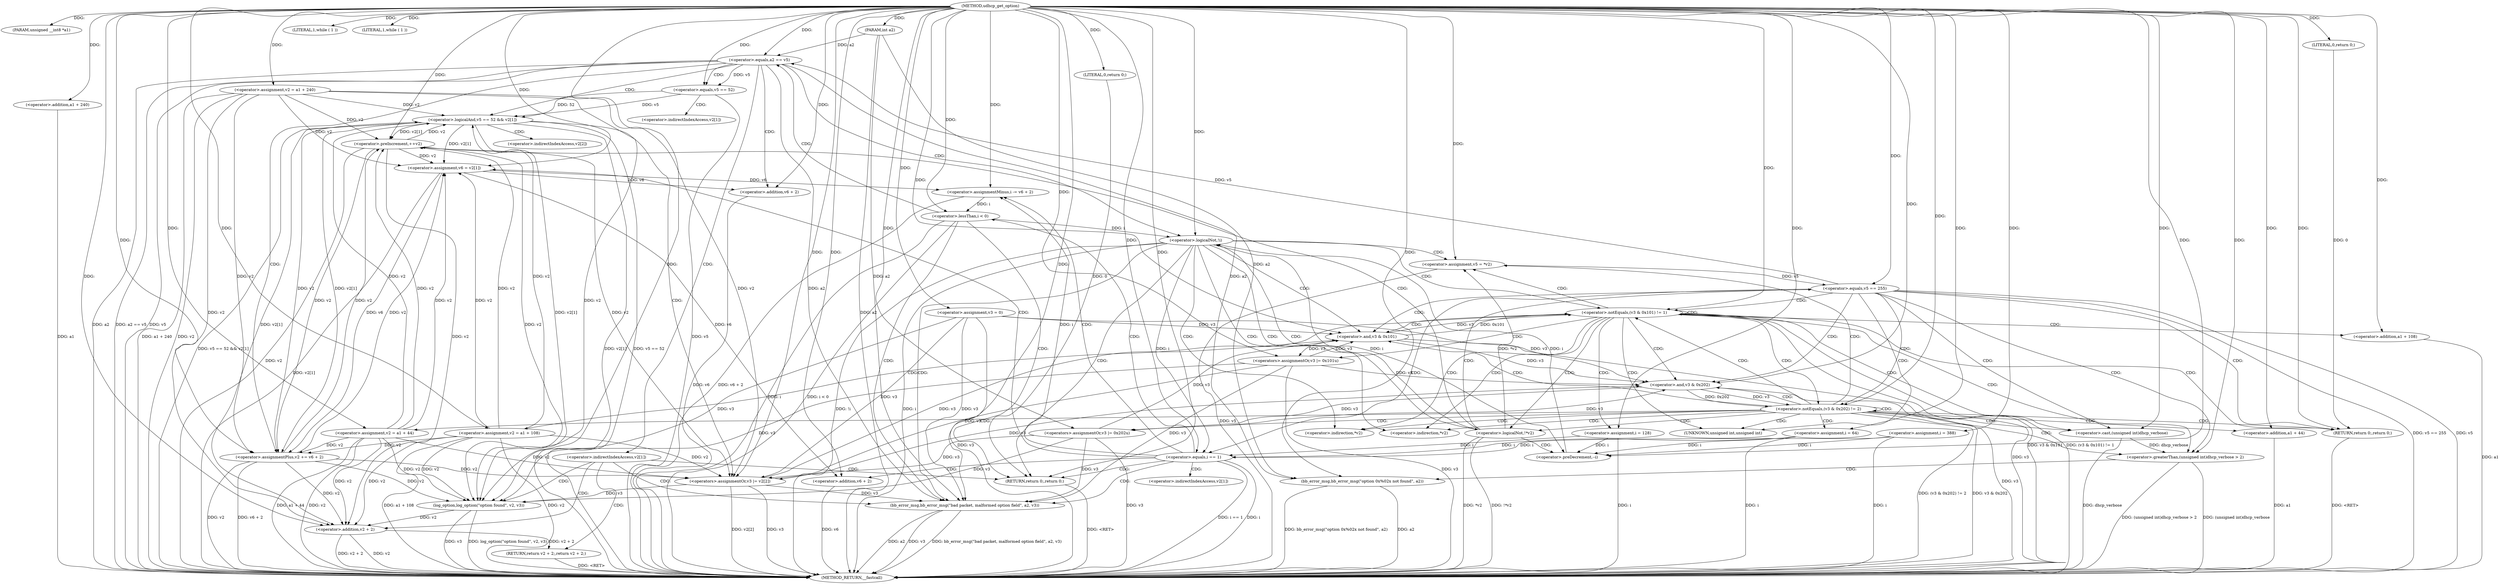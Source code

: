 digraph udhcp_get_option {  
"1000106" [label = "(METHOD,udhcp_get_option)" ]
"1000268" [label = "(METHOD_RETURN,__fastcall)" ]
"1000107" [label = "(PARAM,unsigned __int8 *a1)" ]
"1000108" [label = "(PARAM,int a2)" ]
"1000115" [label = "(<operator>.assignment,v2 = a1 + 240)" ]
"1000117" [label = "(<operator>.addition,a1 + 240)" ]
"1000120" [label = "(<operator>.assignment,v3 = 0)" ]
"1000124" [label = "(<operator>.assignment,i = 388)" ]
"1000127" [label = "(<operator>.assignment,i = 64)" ]
"1000132" [label = "(LITERAL,1,while ( 1 ))" ]
"1000135" [label = "(LITERAL,1,while ( 1 ))" ]
"1000137" [label = "(<operator>.assignment,v5 = *v2)" ]
"1000142" [label = "(<operator>.logicalNot,!*v2)" ]
"1000146" [label = "(<operator>.preDecrement,--i)" ]
"1000148" [label = "(<operator>.preIncrement,++v2)" ]
"1000152" [label = "(<operator>.equals,v5 == 255)" ]
"1000157" [label = "(<operator>.equals,i == 1)" ]
"1000161" [label = "(<operator>.assignment,v6 = v2[1])" ]
"1000166" [label = "(<operator>.assignmentMinus,i -= v6 + 2)" ]
"1000168" [label = "(<operator>.addition,v6 + 2)" ]
"1000172" [label = "(<operator>.lessThan,i < 0)" ]
"1000177" [label = "(<operator>.equals,a2 == v5)" ]
"1000186" [label = "(log_option,log_option(\"option found\", v2, v3))" ]
"1000190" [label = "(RETURN,return v2 + 2;,return v2 + 2;)" ]
"1000191" [label = "(<operator>.addition,v2 + 2)" ]
"1000195" [label = "(bb_error_msg,bb_error_msg(\"bad packet, malformed option field\", a2, v3))" ]
"1000199" [label = "(RETURN,return 0;,return 0;)" ]
"1000200" [label = "(LITERAL,0,return 0;)" ]
"1000202" [label = "(<operator>.logicalAnd,v5 == 52 && v2[1])" ]
"1000203" [label = "(<operator>.equals,v5 == 52)" ]
"1000209" [label = "(<operators>.assignmentOr,v3 |= v2[2])" ]
"1000214" [label = "(<operator>.assignmentPlus,v2 += v6 + 2)" ]
"1000216" [label = "(<operator>.addition,v6 + 2)" ]
"1000221" [label = "(<operator>.logicalNot,!i)" ]
"1000225" [label = "(<operator>.notEquals,(v3 & 0x101) != 1)" ]
"1000226" [label = "(<operator>.and,v3 & 0x101)" ]
"1000231" [label = "(<operators>.assignmentOr,v3 |= 0x101u)" ]
"1000234" [label = "(<operator>.assignment,v2 = a1 + 108)" ]
"1000236" [label = "(<operator>.addition,a1 + 108)" ]
"1000239" [label = "(<operator>.assignment,i = 128)" ]
"1000243" [label = "(<operator>.notEquals,(v3 & 0x202) != 2)" ]
"1000244" [label = "(<operator>.and,v3 & 0x202)" ]
"1000249" [label = "(<operators>.assignmentOr,v3 |= 0x202u)" ]
"1000252" [label = "(<operator>.assignment,v2 = a1 + 44)" ]
"1000254" [label = "(<operator>.addition,a1 + 44)" ]
"1000258" [label = "(<operator>.greaterThan,(unsigned int)dhcp_verbose > 2)" ]
"1000259" [label = "(<operator>.cast,(unsigned int)dhcp_verbose)" ]
"1000263" [label = "(bb_error_msg,bb_error_msg(\"option 0x%02x not found\", a2))" ]
"1000266" [label = "(RETURN,return 0;,return 0;)" ]
"1000267" [label = "(LITERAL,0,return 0;)" ]
"1000139" [label = "(<operator>.indirection,*v2)" ]
"1000143" [label = "(<operator>.indirection,*v2)" ]
"1000163" [label = "(<operator>.indirectIndexAccess,v2[1])" ]
"1000182" [label = "(<operator>.indirectIndexAccess,v2[1])" ]
"1000206" [label = "(<operator>.indirectIndexAccess,v2[1])" ]
"1000211" [label = "(<operator>.indirectIndexAccess,v2[2])" ]
"1000260" [label = "(UNKNOWN,unsigned int,unsigned int)" ]
  "1000266" -> "1000268"  [ label = "DDG: <RET>"] 
  "1000199" -> "1000268"  [ label = "DDG: <RET>"] 
  "1000190" -> "1000268"  [ label = "DDG: <RET>"] 
  "1000148" -> "1000268"  [ label = "DDG: v2"] 
  "1000137" -> "1000268"  [ label = "DDG: v5"] 
  "1000202" -> "1000268"  [ label = "DDG: v2[1]"] 
  "1000243" -> "1000268"  [ label = "DDG: (v3 & 0x202) != 2"] 
  "1000142" -> "1000268"  [ label = "DDG: *v2"] 
  "1000127" -> "1000268"  [ label = "DDG: i"] 
  "1000191" -> "1000268"  [ label = "DDG: v2 + 2"] 
  "1000115" -> "1000268"  [ label = "DDG: a1 + 240"] 
  "1000202" -> "1000268"  [ label = "DDG: v5 == 52"] 
  "1000161" -> "1000268"  [ label = "DDG: v2[1]"] 
  "1000186" -> "1000268"  [ label = "DDG: v3"] 
  "1000243" -> "1000268"  [ label = "DDG: v3 & 0x202"] 
  "1000258" -> "1000268"  [ label = "DDG: (unsigned int)dhcp_verbose"] 
  "1000258" -> "1000268"  [ label = "DDG: (unsigned int)dhcp_verbose > 2"] 
  "1000142" -> "1000268"  [ label = "DDG: !*v2"] 
  "1000117" -> "1000268"  [ label = "DDG: a1"] 
  "1000263" -> "1000268"  [ label = "DDG: a2"] 
  "1000157" -> "1000268"  [ label = "DDG: i == 1"] 
  "1000216" -> "1000268"  [ label = "DDG: v6"] 
  "1000177" -> "1000268"  [ label = "DDG: a2"] 
  "1000209" -> "1000268"  [ label = "DDG: v2[2]"] 
  "1000221" -> "1000268"  [ label = "DDG: !i"] 
  "1000152" -> "1000268"  [ label = "DDG: v5 == 255"] 
  "1000120" -> "1000268"  [ label = "DDG: v3"] 
  "1000225" -> "1000268"  [ label = "DDG: v3 & 0x101"] 
  "1000249" -> "1000268"  [ label = "DDG: v3"] 
  "1000226" -> "1000268"  [ label = "DDG: v3"] 
  "1000152" -> "1000268"  [ label = "DDG: v5"] 
  "1000203" -> "1000268"  [ label = "DDG: v5"] 
  "1000252" -> "1000268"  [ label = "DDG: v2"] 
  "1000234" -> "1000268"  [ label = "DDG: a1 + 108"] 
  "1000157" -> "1000268"  [ label = "DDG: i"] 
  "1000115" -> "1000268"  [ label = "DDG: v2"] 
  "1000214" -> "1000268"  [ label = "DDG: v2"] 
  "1000236" -> "1000268"  [ label = "DDG: a1"] 
  "1000263" -> "1000268"  [ label = "DDG: bb_error_msg(\"option 0x%02x not found\", a2)"] 
  "1000231" -> "1000268"  [ label = "DDG: v3"] 
  "1000254" -> "1000268"  [ label = "DDG: a1"] 
  "1000221" -> "1000268"  [ label = "DDG: i"] 
  "1000259" -> "1000268"  [ label = "DDG: dhcp_verbose"] 
  "1000225" -> "1000268"  [ label = "DDG: (v3 & 0x101) != 1"] 
  "1000195" -> "1000268"  [ label = "DDG: v3"] 
  "1000124" -> "1000268"  [ label = "DDG: i"] 
  "1000191" -> "1000268"  [ label = "DDG: v2"] 
  "1000177" -> "1000268"  [ label = "DDG: a2 == v5"] 
  "1000177" -> "1000268"  [ label = "DDG: v5"] 
  "1000168" -> "1000268"  [ label = "DDG: v6"] 
  "1000214" -> "1000268"  [ label = "DDG: v6 + 2"] 
  "1000172" -> "1000268"  [ label = "DDG: i"] 
  "1000209" -> "1000268"  [ label = "DDG: v3"] 
  "1000252" -> "1000268"  [ label = "DDG: a1 + 44"] 
  "1000195" -> "1000268"  [ label = "DDG: bb_error_msg(\"bad packet, malformed option field\", a2, v3)"] 
  "1000172" -> "1000268"  [ label = "DDG: i < 0"] 
  "1000202" -> "1000268"  [ label = "DDG: v5 == 52 && v2[1]"] 
  "1000195" -> "1000268"  [ label = "DDG: a2"] 
  "1000239" -> "1000268"  [ label = "DDG: i"] 
  "1000244" -> "1000268"  [ label = "DDG: v3"] 
  "1000166" -> "1000268"  [ label = "DDG: v6 + 2"] 
  "1000108" -> "1000268"  [ label = "DDG: a2"] 
  "1000234" -> "1000268"  [ label = "DDG: v2"] 
  "1000186" -> "1000268"  [ label = "DDG: log_option(\"option found\", v2, v3)"] 
  "1000106" -> "1000107"  [ label = "DDG: "] 
  "1000106" -> "1000108"  [ label = "DDG: "] 
  "1000106" -> "1000115"  [ label = "DDG: "] 
  "1000106" -> "1000117"  [ label = "DDG: "] 
  "1000106" -> "1000120"  [ label = "DDG: "] 
  "1000106" -> "1000124"  [ label = "DDG: "] 
  "1000106" -> "1000127"  [ label = "DDG: "] 
  "1000106" -> "1000132"  [ label = "DDG: "] 
  "1000106" -> "1000135"  [ label = "DDG: "] 
  "1000142" -> "1000137"  [ label = "DDG: *v2"] 
  "1000106" -> "1000137"  [ label = "DDG: "] 
  "1000127" -> "1000146"  [ label = "DDG: i"] 
  "1000221" -> "1000146"  [ label = "DDG: i"] 
  "1000124" -> "1000146"  [ label = "DDG: i"] 
  "1000239" -> "1000146"  [ label = "DDG: i"] 
  "1000106" -> "1000146"  [ label = "DDG: "] 
  "1000252" -> "1000148"  [ label = "DDG: v2"] 
  "1000202" -> "1000148"  [ label = "DDG: v2[1]"] 
  "1000234" -> "1000148"  [ label = "DDG: v2"] 
  "1000115" -> "1000148"  [ label = "DDG: v2"] 
  "1000214" -> "1000148"  [ label = "DDG: v2"] 
  "1000106" -> "1000148"  [ label = "DDG: "] 
  "1000137" -> "1000152"  [ label = "DDG: v5"] 
  "1000106" -> "1000152"  [ label = "DDG: "] 
  "1000127" -> "1000157"  [ label = "DDG: i"] 
  "1000221" -> "1000157"  [ label = "DDG: i"] 
  "1000124" -> "1000157"  [ label = "DDG: i"] 
  "1000239" -> "1000157"  [ label = "DDG: i"] 
  "1000106" -> "1000157"  [ label = "DDG: "] 
  "1000148" -> "1000161"  [ label = "DDG: v2"] 
  "1000252" -> "1000161"  [ label = "DDG: v2"] 
  "1000202" -> "1000161"  [ label = "DDG: v2[1]"] 
  "1000234" -> "1000161"  [ label = "DDG: v2"] 
  "1000115" -> "1000161"  [ label = "DDG: v2"] 
  "1000214" -> "1000161"  [ label = "DDG: v2"] 
  "1000106" -> "1000161"  [ label = "DDG: "] 
  "1000161" -> "1000166"  [ label = "DDG: v6"] 
  "1000106" -> "1000166"  [ label = "DDG: "] 
  "1000157" -> "1000166"  [ label = "DDG: i"] 
  "1000161" -> "1000168"  [ label = "DDG: v6"] 
  "1000106" -> "1000168"  [ label = "DDG: "] 
  "1000166" -> "1000172"  [ label = "DDG: i"] 
  "1000106" -> "1000172"  [ label = "DDG: "] 
  "1000108" -> "1000177"  [ label = "DDG: a2"] 
  "1000106" -> "1000177"  [ label = "DDG: "] 
  "1000152" -> "1000177"  [ label = "DDG: v5"] 
  "1000106" -> "1000186"  [ label = "DDG: "] 
  "1000148" -> "1000186"  [ label = "DDG: v2"] 
  "1000252" -> "1000186"  [ label = "DDG: v2"] 
  "1000234" -> "1000186"  [ label = "DDG: v2"] 
  "1000115" -> "1000186"  [ label = "DDG: v2"] 
  "1000214" -> "1000186"  [ label = "DDG: v2"] 
  "1000202" -> "1000186"  [ label = "DDG: v2[1]"] 
  "1000120" -> "1000186"  [ label = "DDG: v3"] 
  "1000249" -> "1000186"  [ label = "DDG: v3"] 
  "1000231" -> "1000186"  [ label = "DDG: v3"] 
  "1000209" -> "1000186"  [ label = "DDG: v3"] 
  "1000191" -> "1000190"  [ label = "DDG: v2 + 2"] 
  "1000186" -> "1000191"  [ label = "DDG: v2"] 
  "1000106" -> "1000191"  [ label = "DDG: "] 
  "1000148" -> "1000191"  [ label = "DDG: v2"] 
  "1000252" -> "1000191"  [ label = "DDG: v2"] 
  "1000202" -> "1000191"  [ label = "DDG: v2[1]"] 
  "1000234" -> "1000191"  [ label = "DDG: v2"] 
  "1000115" -> "1000191"  [ label = "DDG: v2"] 
  "1000214" -> "1000191"  [ label = "DDG: v2"] 
  "1000106" -> "1000195"  [ label = "DDG: "] 
  "1000177" -> "1000195"  [ label = "DDG: a2"] 
  "1000108" -> "1000195"  [ label = "DDG: a2"] 
  "1000120" -> "1000195"  [ label = "DDG: v3"] 
  "1000249" -> "1000195"  [ label = "DDG: v3"] 
  "1000231" -> "1000195"  [ label = "DDG: v3"] 
  "1000209" -> "1000195"  [ label = "DDG: v3"] 
  "1000200" -> "1000199"  [ label = "DDG: 0"] 
  "1000106" -> "1000199"  [ label = "DDG: "] 
  "1000106" -> "1000200"  [ label = "DDG: "] 
  "1000203" -> "1000202"  [ label = "DDG: v5"] 
  "1000203" -> "1000202"  [ label = "DDG: 52"] 
  "1000177" -> "1000203"  [ label = "DDG: v5"] 
  "1000106" -> "1000203"  [ label = "DDG: "] 
  "1000148" -> "1000202"  [ label = "DDG: v2"] 
  "1000252" -> "1000202"  [ label = "DDG: v2"] 
  "1000234" -> "1000202"  [ label = "DDG: v2"] 
  "1000115" -> "1000202"  [ label = "DDG: v2"] 
  "1000214" -> "1000202"  [ label = "DDG: v2"] 
  "1000148" -> "1000209"  [ label = "DDG: v2"] 
  "1000252" -> "1000209"  [ label = "DDG: v2"] 
  "1000234" -> "1000209"  [ label = "DDG: v2"] 
  "1000115" -> "1000209"  [ label = "DDG: v2"] 
  "1000214" -> "1000209"  [ label = "DDG: v2"] 
  "1000120" -> "1000209"  [ label = "DDG: v3"] 
  "1000249" -> "1000209"  [ label = "DDG: v3"] 
  "1000231" -> "1000209"  [ label = "DDG: v3"] 
  "1000106" -> "1000209"  [ label = "DDG: "] 
  "1000106" -> "1000214"  [ label = "DDG: "] 
  "1000161" -> "1000214"  [ label = "DDG: v6"] 
  "1000148" -> "1000214"  [ label = "DDG: v2"] 
  "1000252" -> "1000214"  [ label = "DDG: v2"] 
  "1000202" -> "1000214"  [ label = "DDG: v2[1]"] 
  "1000234" -> "1000214"  [ label = "DDG: v2"] 
  "1000115" -> "1000214"  [ label = "DDG: v2"] 
  "1000106" -> "1000216"  [ label = "DDG: "] 
  "1000161" -> "1000216"  [ label = "DDG: v6"] 
  "1000146" -> "1000221"  [ label = "DDG: i"] 
  "1000172" -> "1000221"  [ label = "DDG: i"] 
  "1000106" -> "1000221"  [ label = "DDG: "] 
  "1000226" -> "1000225"  [ label = "DDG: v3"] 
  "1000226" -> "1000225"  [ label = "DDG: 0x101"] 
  "1000120" -> "1000226"  [ label = "DDG: v3"] 
  "1000249" -> "1000226"  [ label = "DDG: v3"] 
  "1000231" -> "1000226"  [ label = "DDG: v3"] 
  "1000209" -> "1000226"  [ label = "DDG: v3"] 
  "1000106" -> "1000226"  [ label = "DDG: "] 
  "1000106" -> "1000225"  [ label = "DDG: "] 
  "1000106" -> "1000231"  [ label = "DDG: "] 
  "1000226" -> "1000231"  [ label = "DDG: v3"] 
  "1000106" -> "1000234"  [ label = "DDG: "] 
  "1000106" -> "1000236"  [ label = "DDG: "] 
  "1000106" -> "1000239"  [ label = "DDG: "] 
  "1000244" -> "1000243"  [ label = "DDG: v3"] 
  "1000244" -> "1000243"  [ label = "DDG: 0x202"] 
  "1000120" -> "1000244"  [ label = "DDG: v3"] 
  "1000231" -> "1000244"  [ label = "DDG: v3"] 
  "1000209" -> "1000244"  [ label = "DDG: v3"] 
  "1000226" -> "1000244"  [ label = "DDG: v3"] 
  "1000249" -> "1000244"  [ label = "DDG: v3"] 
  "1000106" -> "1000244"  [ label = "DDG: "] 
  "1000106" -> "1000243"  [ label = "DDG: "] 
  "1000106" -> "1000249"  [ label = "DDG: "] 
  "1000244" -> "1000249"  [ label = "DDG: v3"] 
  "1000106" -> "1000252"  [ label = "DDG: "] 
  "1000106" -> "1000254"  [ label = "DDG: "] 
  "1000259" -> "1000258"  [ label = "DDG: dhcp_verbose"] 
  "1000106" -> "1000259"  [ label = "DDG: "] 
  "1000106" -> "1000258"  [ label = "DDG: "] 
  "1000106" -> "1000263"  [ label = "DDG: "] 
  "1000177" -> "1000263"  [ label = "DDG: a2"] 
  "1000108" -> "1000263"  [ label = "DDG: a2"] 
  "1000267" -> "1000266"  [ label = "DDG: 0"] 
  "1000106" -> "1000266"  [ label = "DDG: "] 
  "1000106" -> "1000267"  [ label = "DDG: "] 
  "1000142" -> "1000221"  [ label = "CDG: "] 
  "1000142" -> "1000152"  [ label = "CDG: "] 
  "1000142" -> "1000148"  [ label = "CDG: "] 
  "1000142" -> "1000146"  [ label = "CDG: "] 
  "1000152" -> "1000157"  [ label = "CDG: "] 
  "1000152" -> "1000226"  [ label = "CDG: "] 
  "1000152" -> "1000225"  [ label = "CDG: "] 
  "1000152" -> "1000244"  [ label = "CDG: "] 
  "1000152" -> "1000243"  [ label = "CDG: "] 
  "1000152" -> "1000266"  [ label = "CDG: "] 
  "1000152" -> "1000260"  [ label = "CDG: "] 
  "1000152" -> "1000259"  [ label = "CDG: "] 
  "1000152" -> "1000258"  [ label = "CDG: "] 
  "1000157" -> "1000172"  [ label = "CDG: "] 
  "1000157" -> "1000168"  [ label = "CDG: "] 
  "1000157" -> "1000166"  [ label = "CDG: "] 
  "1000157" -> "1000163"  [ label = "CDG: "] 
  "1000157" -> "1000161"  [ label = "CDG: "] 
  "1000157" -> "1000199"  [ label = "CDG: "] 
  "1000157" -> "1000195"  [ label = "CDG: "] 
  "1000172" -> "1000177"  [ label = "CDG: "] 
  "1000172" -> "1000199"  [ label = "CDG: "] 
  "1000172" -> "1000195"  [ label = "CDG: "] 
  "1000177" -> "1000182"  [ label = "CDG: "] 
  "1000177" -> "1000203"  [ label = "CDG: "] 
  "1000177" -> "1000202"  [ label = "CDG: "] 
  "1000177" -> "1000221"  [ label = "CDG: "] 
  "1000177" -> "1000216"  [ label = "CDG: "] 
  "1000177" -> "1000214"  [ label = "CDG: "] 
  "1000182" -> "1000191"  [ label = "CDG: "] 
  "1000182" -> "1000190"  [ label = "CDG: "] 
  "1000182" -> "1000186"  [ label = "CDG: "] 
  "1000182" -> "1000199"  [ label = "CDG: "] 
  "1000182" -> "1000195"  [ label = "CDG: "] 
  "1000202" -> "1000211"  [ label = "CDG: "] 
  "1000202" -> "1000209"  [ label = "CDG: "] 
  "1000203" -> "1000206"  [ label = "CDG: "] 
  "1000221" -> "1000199"  [ label = "CDG: "] 
  "1000221" -> "1000195"  [ label = "CDG: "] 
  "1000221" -> "1000226"  [ label = "CDG: "] 
  "1000221" -> "1000225"  [ label = "CDG: "] 
  "1000221" -> "1000143"  [ label = "CDG: "] 
  "1000221" -> "1000142"  [ label = "CDG: "] 
  "1000221" -> "1000139"  [ label = "CDG: "] 
  "1000221" -> "1000137"  [ label = "CDG: "] 
  "1000225" -> "1000239"  [ label = "CDG: "] 
  "1000225" -> "1000236"  [ label = "CDG: "] 
  "1000225" -> "1000234"  [ label = "CDG: "] 
  "1000225" -> "1000231"  [ label = "CDG: "] 
  "1000225" -> "1000244"  [ label = "CDG: "] 
  "1000225" -> "1000243"  [ label = "CDG: "] 
  "1000225" -> "1000266"  [ label = "CDG: "] 
  "1000225" -> "1000260"  [ label = "CDG: "] 
  "1000225" -> "1000259"  [ label = "CDG: "] 
  "1000225" -> "1000258"  [ label = "CDG: "] 
  "1000225" -> "1000226"  [ label = "CDG: "] 
  "1000225" -> "1000225"  [ label = "CDG: "] 
  "1000225" -> "1000143"  [ label = "CDG: "] 
  "1000225" -> "1000142"  [ label = "CDG: "] 
  "1000225" -> "1000139"  [ label = "CDG: "] 
  "1000225" -> "1000137"  [ label = "CDG: "] 
  "1000243" -> "1000254"  [ label = "CDG: "] 
  "1000243" -> "1000252"  [ label = "CDG: "] 
  "1000243" -> "1000249"  [ label = "CDG: "] 
  "1000243" -> "1000266"  [ label = "CDG: "] 
  "1000243" -> "1000260"  [ label = "CDG: "] 
  "1000243" -> "1000259"  [ label = "CDG: "] 
  "1000243" -> "1000258"  [ label = "CDG: "] 
  "1000243" -> "1000127"  [ label = "CDG: "] 
  "1000243" -> "1000244"  [ label = "CDG: "] 
  "1000243" -> "1000243"  [ label = "CDG: "] 
  "1000243" -> "1000226"  [ label = "CDG: "] 
  "1000243" -> "1000225"  [ label = "CDG: "] 
  "1000243" -> "1000143"  [ label = "CDG: "] 
  "1000243" -> "1000142"  [ label = "CDG: "] 
  "1000243" -> "1000139"  [ label = "CDG: "] 
  "1000243" -> "1000137"  [ label = "CDG: "] 
  "1000258" -> "1000263"  [ label = "CDG: "] 
}
